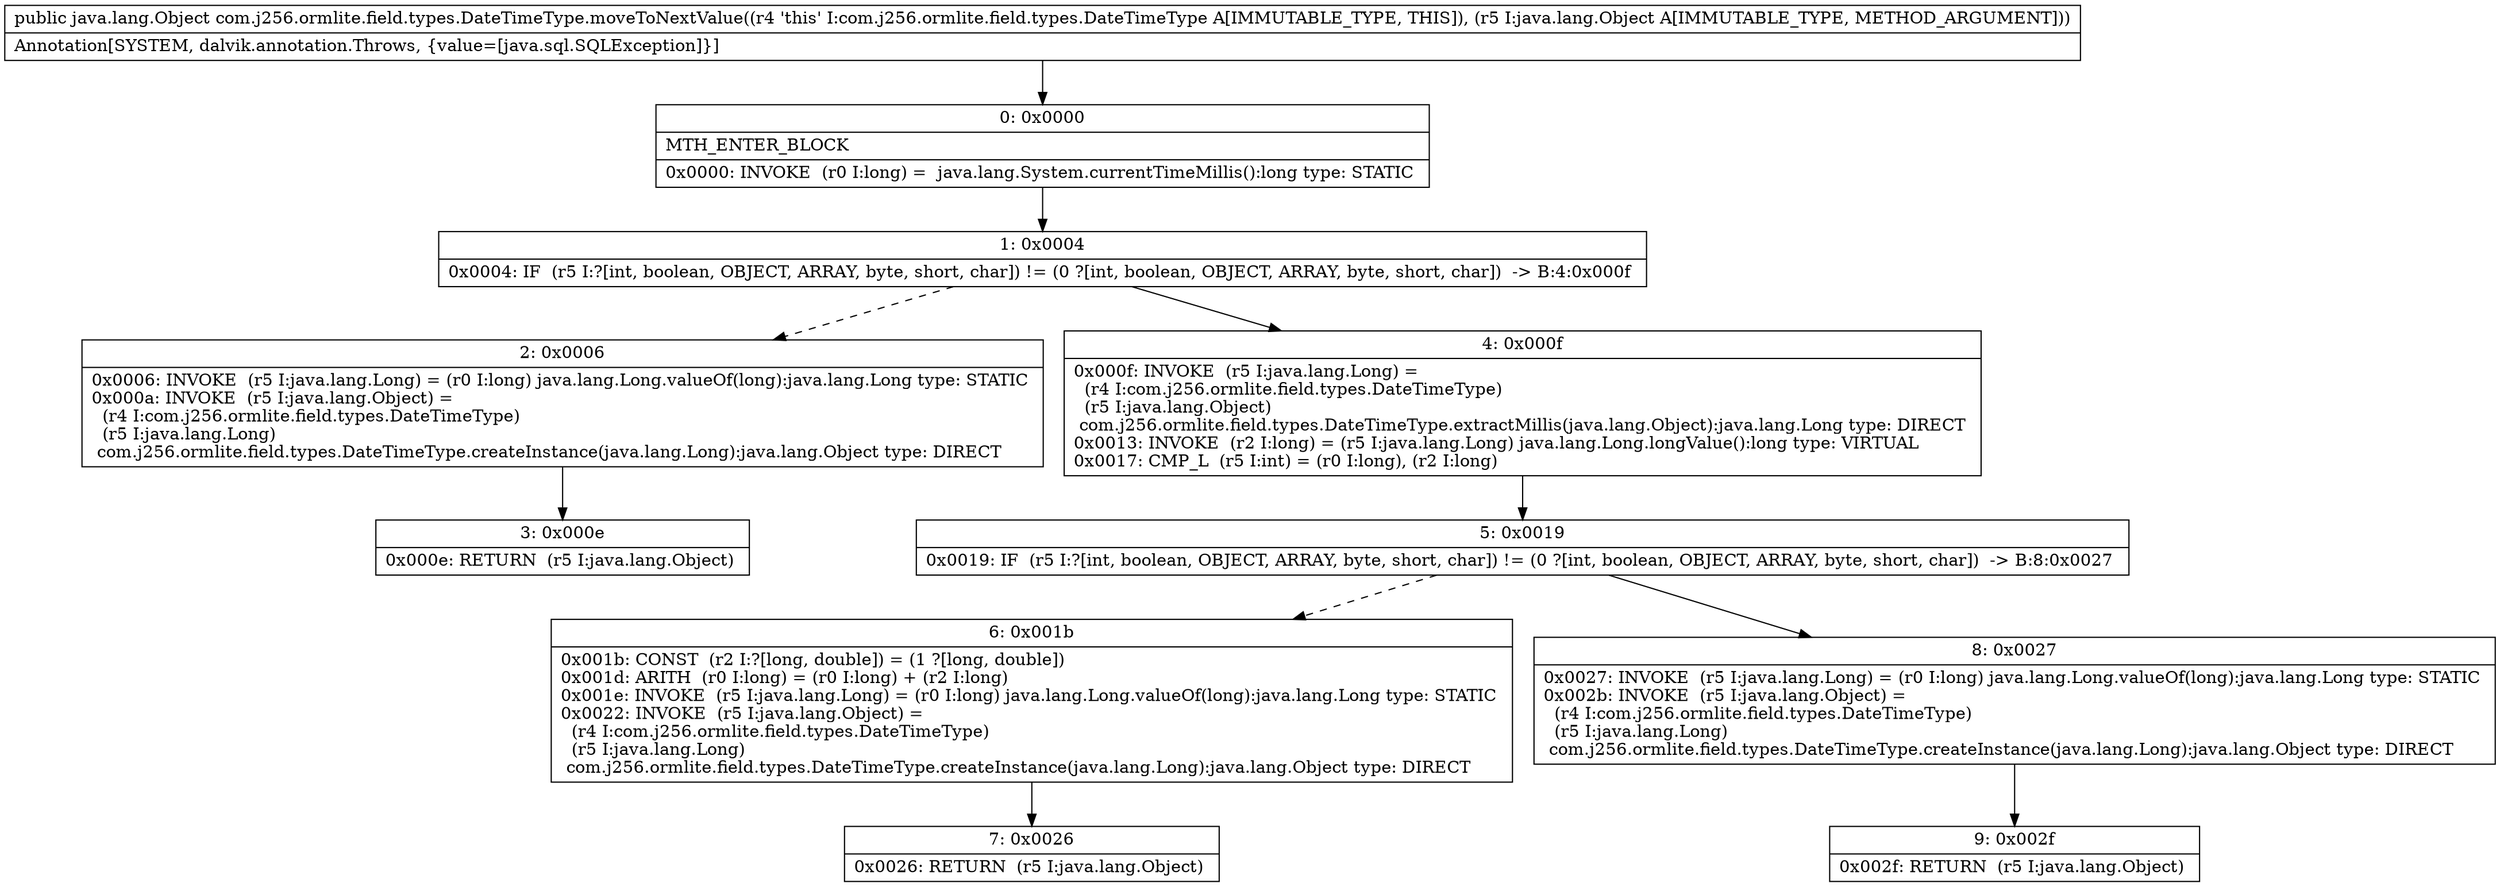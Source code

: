 digraph "CFG forcom.j256.ormlite.field.types.DateTimeType.moveToNextValue(Ljava\/lang\/Object;)Ljava\/lang\/Object;" {
Node_0 [shape=record,label="{0\:\ 0x0000|MTH_ENTER_BLOCK\l|0x0000: INVOKE  (r0 I:long) =  java.lang.System.currentTimeMillis():long type: STATIC \l}"];
Node_1 [shape=record,label="{1\:\ 0x0004|0x0004: IF  (r5 I:?[int, boolean, OBJECT, ARRAY, byte, short, char]) != (0 ?[int, boolean, OBJECT, ARRAY, byte, short, char])  \-\> B:4:0x000f \l}"];
Node_2 [shape=record,label="{2\:\ 0x0006|0x0006: INVOKE  (r5 I:java.lang.Long) = (r0 I:long) java.lang.Long.valueOf(long):java.lang.Long type: STATIC \l0x000a: INVOKE  (r5 I:java.lang.Object) = \l  (r4 I:com.j256.ormlite.field.types.DateTimeType)\l  (r5 I:java.lang.Long)\l com.j256.ormlite.field.types.DateTimeType.createInstance(java.lang.Long):java.lang.Object type: DIRECT \l}"];
Node_3 [shape=record,label="{3\:\ 0x000e|0x000e: RETURN  (r5 I:java.lang.Object) \l}"];
Node_4 [shape=record,label="{4\:\ 0x000f|0x000f: INVOKE  (r5 I:java.lang.Long) = \l  (r4 I:com.j256.ormlite.field.types.DateTimeType)\l  (r5 I:java.lang.Object)\l com.j256.ormlite.field.types.DateTimeType.extractMillis(java.lang.Object):java.lang.Long type: DIRECT \l0x0013: INVOKE  (r2 I:long) = (r5 I:java.lang.Long) java.lang.Long.longValue():long type: VIRTUAL \l0x0017: CMP_L  (r5 I:int) = (r0 I:long), (r2 I:long) \l}"];
Node_5 [shape=record,label="{5\:\ 0x0019|0x0019: IF  (r5 I:?[int, boolean, OBJECT, ARRAY, byte, short, char]) != (0 ?[int, boolean, OBJECT, ARRAY, byte, short, char])  \-\> B:8:0x0027 \l}"];
Node_6 [shape=record,label="{6\:\ 0x001b|0x001b: CONST  (r2 I:?[long, double]) = (1 ?[long, double]) \l0x001d: ARITH  (r0 I:long) = (r0 I:long) + (r2 I:long) \l0x001e: INVOKE  (r5 I:java.lang.Long) = (r0 I:long) java.lang.Long.valueOf(long):java.lang.Long type: STATIC \l0x0022: INVOKE  (r5 I:java.lang.Object) = \l  (r4 I:com.j256.ormlite.field.types.DateTimeType)\l  (r5 I:java.lang.Long)\l com.j256.ormlite.field.types.DateTimeType.createInstance(java.lang.Long):java.lang.Object type: DIRECT \l}"];
Node_7 [shape=record,label="{7\:\ 0x0026|0x0026: RETURN  (r5 I:java.lang.Object) \l}"];
Node_8 [shape=record,label="{8\:\ 0x0027|0x0027: INVOKE  (r5 I:java.lang.Long) = (r0 I:long) java.lang.Long.valueOf(long):java.lang.Long type: STATIC \l0x002b: INVOKE  (r5 I:java.lang.Object) = \l  (r4 I:com.j256.ormlite.field.types.DateTimeType)\l  (r5 I:java.lang.Long)\l com.j256.ormlite.field.types.DateTimeType.createInstance(java.lang.Long):java.lang.Object type: DIRECT \l}"];
Node_9 [shape=record,label="{9\:\ 0x002f|0x002f: RETURN  (r5 I:java.lang.Object) \l}"];
MethodNode[shape=record,label="{public java.lang.Object com.j256.ormlite.field.types.DateTimeType.moveToNextValue((r4 'this' I:com.j256.ormlite.field.types.DateTimeType A[IMMUTABLE_TYPE, THIS]), (r5 I:java.lang.Object A[IMMUTABLE_TYPE, METHOD_ARGUMENT]))  | Annotation[SYSTEM, dalvik.annotation.Throws, \{value=[java.sql.SQLException]\}]\l}"];
MethodNode -> Node_0;
Node_0 -> Node_1;
Node_1 -> Node_2[style=dashed];
Node_1 -> Node_4;
Node_2 -> Node_3;
Node_4 -> Node_5;
Node_5 -> Node_6[style=dashed];
Node_5 -> Node_8;
Node_6 -> Node_7;
Node_8 -> Node_9;
}


